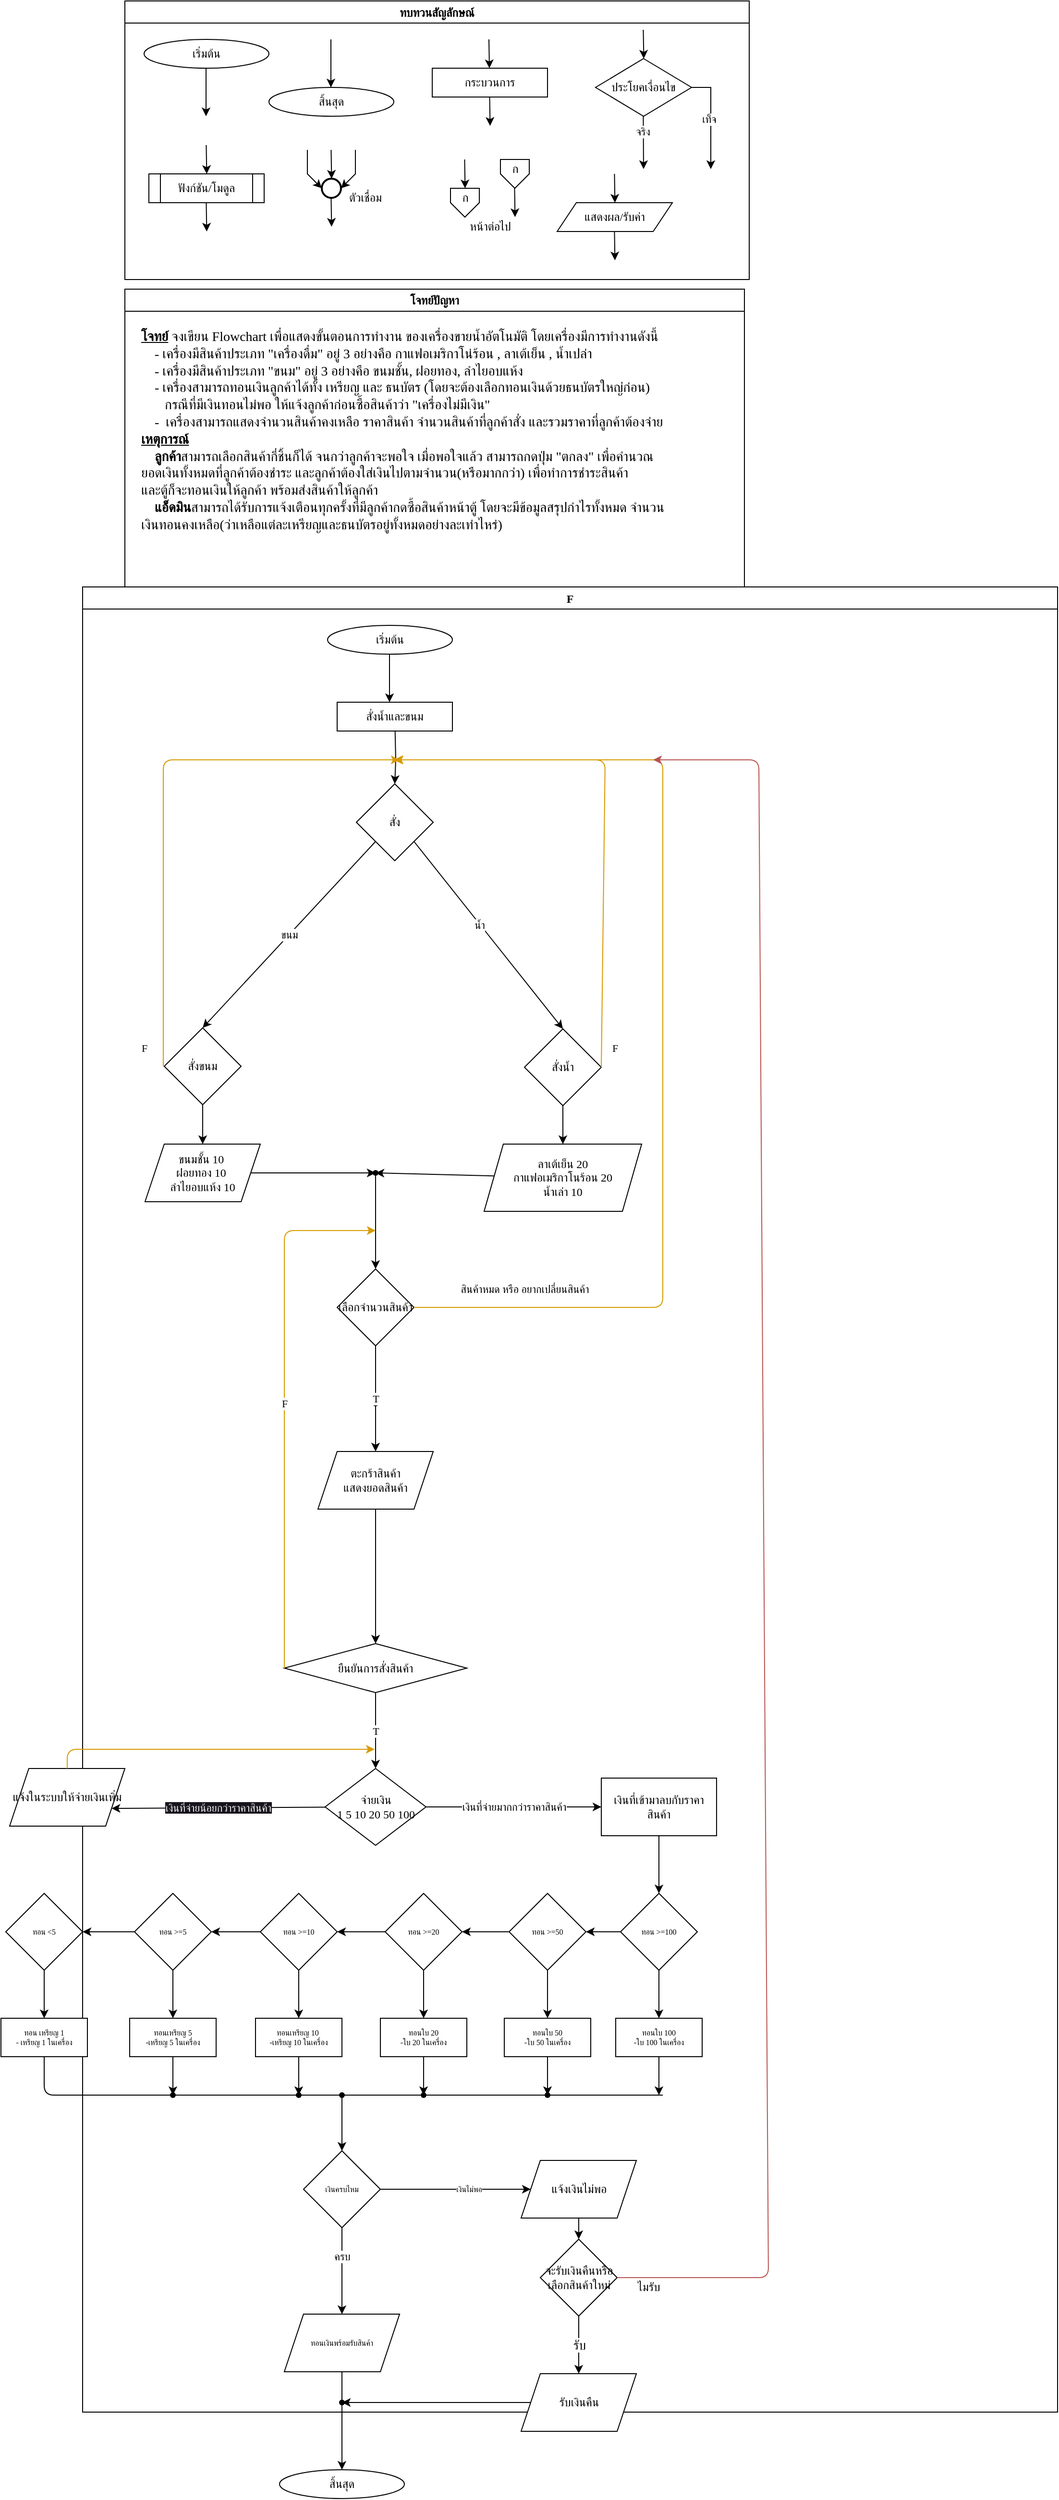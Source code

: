 <mxfile>
    <diagram id="C5RBs43oDa-KdzZeNtuy" name="Page-1">
        <mxGraphModel dx="4551" dy="947" grid="1" gridSize="10" guides="1" tooltips="1" connect="1" arrows="1" fold="1" page="1" pageScale="1" pageWidth="827" pageHeight="1169" math="0" shadow="0">
            <root>
                <mxCell id="WIyWlLk6GJQsqaUBKTNV-0"/>
                <mxCell id="WIyWlLk6GJQsqaUBKTNV-1" parent="WIyWlLk6GJQsqaUBKTNV-0"/>
                <mxCell id="449" value="ทบทวนสัญลักษณ์" style="swimlane;fontFamily=Sarabun;fontSource=https%3A%2F%2Ffonts.googleapis.com%2Fcss%3Ffamily%3DSarabun;" vertex="1" parent="WIyWlLk6GJQsqaUBKTNV-1">
                    <mxGeometry x="-2488" width="650" height="290" as="geometry"/>
                </mxCell>
                <mxCell id="450" value="&lt;font data-font-src=&quot;https://fonts.googleapis.com/css?family=Sarabun&quot; face=&quot;Sarabun&quot;&gt;เริ่มต้น&lt;/font&gt;" style="ellipse;whiteSpace=wrap;html=1;" vertex="1" parent="449">
                    <mxGeometry x="20" y="40" width="130" height="30" as="geometry"/>
                </mxCell>
                <mxCell id="451" value="" style="endArrow=classic;html=1;rounded=0;" edge="1" parent="449">
                    <mxGeometry width="50" height="50" relative="1" as="geometry">
                        <mxPoint x="84.5" y="70" as="sourcePoint"/>
                        <mxPoint x="84.5" y="120" as="targetPoint"/>
                    </mxGeometry>
                </mxCell>
                <mxCell id="452" value="&lt;font face=&quot;Sarabun&quot;&gt;สิ้นสุด&lt;/font&gt;" style="ellipse;whiteSpace=wrap;html=1;" vertex="1" parent="449">
                    <mxGeometry x="150" y="90" width="130" height="30" as="geometry"/>
                </mxCell>
                <mxCell id="453" value="" style="endArrow=classic;html=1;rounded=0;" edge="1" parent="449">
                    <mxGeometry width="50" height="50" relative="1" as="geometry">
                        <mxPoint x="214.5" y="40" as="sourcePoint"/>
                        <mxPoint x="214.5" y="90" as="targetPoint"/>
                    </mxGeometry>
                </mxCell>
                <mxCell id="454" value="กระบวนการ" style="rounded=0;whiteSpace=wrap;html=1;fontFamily=Sarabun;fontSource=https%3A%2F%2Ffonts.googleapis.com%2Fcss%3Ffamily%3DSarabun;" vertex="1" parent="449">
                    <mxGeometry x="320" y="70" width="120" height="30" as="geometry"/>
                </mxCell>
                <mxCell id="455" value="" style="endArrow=classic;html=1;rounded=0;" edge="1" parent="449">
                    <mxGeometry width="50" height="50" relative="1" as="geometry">
                        <mxPoint x="379" y="40" as="sourcePoint"/>
                        <mxPoint x="379.5" y="70" as="targetPoint"/>
                    </mxGeometry>
                </mxCell>
                <mxCell id="456" value="" style="endArrow=classic;html=1;rounded=0;" edge="1" parent="449">
                    <mxGeometry width="50" height="50" relative="1" as="geometry">
                        <mxPoint x="379.75" y="100" as="sourcePoint"/>
                        <mxPoint x="380.25" y="130" as="targetPoint"/>
                    </mxGeometry>
                </mxCell>
                <mxCell id="457" value="ประโยคเงื่อนไข" style="rhombus;whiteSpace=wrap;html=1;fontFamily=Sarabun;fontSource=https%3A%2F%2Ffonts.googleapis.com%2Fcss%3Ffamily%3DSarabun;" vertex="1" parent="449">
                    <mxGeometry x="490" y="60" width="100" height="60" as="geometry"/>
                </mxCell>
                <mxCell id="458" value="" style="endArrow=classic;html=1;rounded=0;" edge="1" parent="449">
                    <mxGeometry width="50" height="50" relative="1" as="geometry">
                        <mxPoint x="539.71" y="30" as="sourcePoint"/>
                        <mxPoint x="540.21" y="60" as="targetPoint"/>
                    </mxGeometry>
                </mxCell>
                <mxCell id="459" value="" style="endArrow=classic;html=1;rounded=0;" edge="1" parent="449">
                    <mxGeometry width="50" height="50" relative="1" as="geometry">
                        <mxPoint x="539.71" y="120" as="sourcePoint"/>
                        <mxPoint x="540" y="175" as="targetPoint"/>
                    </mxGeometry>
                </mxCell>
                <mxCell id="460" value="จริง" style="edgeLabel;html=1;align=center;verticalAlign=middle;resizable=0;points=[];fontFamily=Sarabun;fontSource=https%3A%2F%2Ffonts.googleapis.com%2Fcss%3Ffamily%3DSarabun;" vertex="1" connectable="0" parent="459">
                    <mxGeometry x="-0.414" y="-1" relative="1" as="geometry">
                        <mxPoint as="offset"/>
                    </mxGeometry>
                </mxCell>
                <mxCell id="461" value="" style="endArrow=classic;html=1;rounded=0;exitX=1;exitY=0.5;exitDx=0;exitDy=0;" edge="1" parent="449" source="457">
                    <mxGeometry width="50" height="50" relative="1" as="geometry">
                        <mxPoint x="620" y="95" as="sourcePoint"/>
                        <mxPoint x="610" y="175" as="targetPoint"/>
                        <Array as="points">
                            <mxPoint x="610" y="90"/>
                        </Array>
                    </mxGeometry>
                </mxCell>
                <mxCell id="462" value="&lt;font data-font-src=&quot;https://fonts.googleapis.com/css?family=Sarabun&quot; face=&quot;Sarabun&quot;&gt;เท็จ&lt;/font&gt;" style="edgeLabel;html=1;align=center;verticalAlign=middle;resizable=0;points=[];" vertex="1" connectable="0" parent="461">
                    <mxGeometry x="-0.002" y="-2" relative="1" as="geometry">
                        <mxPoint as="offset"/>
                    </mxGeometry>
                </mxCell>
                <mxCell id="463" value="&lt;font data-font-src=&quot;https://fonts.googleapis.com/css?family=Sarabun&quot; face=&quot;Sarabun&quot;&gt;ฟังก์ชัน/โมดูล&lt;/font&gt;" style="shape=process;whiteSpace=wrap;html=1;backgroundOutline=1;" vertex="1" parent="449">
                    <mxGeometry x="25" y="180" width="120" height="30" as="geometry"/>
                </mxCell>
                <mxCell id="464" value="" style="endArrow=classic;html=1;rounded=0;" edge="1" parent="449">
                    <mxGeometry width="50" height="50" relative="1" as="geometry">
                        <mxPoint x="84.71" y="150" as="sourcePoint"/>
                        <mxPoint x="85.21" y="180" as="targetPoint"/>
                    </mxGeometry>
                </mxCell>
                <mxCell id="465" value="" style="endArrow=classic;html=1;rounded=0;" edge="1" parent="449">
                    <mxGeometry width="50" height="50" relative="1" as="geometry">
                        <mxPoint x="84.71" y="210" as="sourcePoint"/>
                        <mxPoint x="85.21" y="240" as="targetPoint"/>
                    </mxGeometry>
                </mxCell>
                <mxCell id="466" value="" style="strokeWidth=2;html=1;shape=mxgraph.flowchart.start_2;whiteSpace=wrap;" vertex="1" parent="449">
                    <mxGeometry x="205" y="185" width="20" height="20" as="geometry"/>
                </mxCell>
                <mxCell id="467" value="" style="endArrow=classic;html=1;rounded=0;" edge="1" parent="449">
                    <mxGeometry width="50" height="50" relative="1" as="geometry">
                        <mxPoint x="214.71" y="155" as="sourcePoint"/>
                        <mxPoint x="215.21" y="185" as="targetPoint"/>
                    </mxGeometry>
                </mxCell>
                <mxCell id="468" value="" style="endArrow=classic;html=1;rounded=0;entryX=0;entryY=0.5;entryDx=0;entryDy=0;entryPerimeter=0;" edge="1" parent="449" target="466">
                    <mxGeometry width="50" height="50" relative="1" as="geometry">
                        <mxPoint x="190.0" y="155" as="sourcePoint"/>
                        <mxPoint x="190.5" y="185" as="targetPoint"/>
                        <Array as="points">
                            <mxPoint x="190" y="180"/>
                        </Array>
                    </mxGeometry>
                </mxCell>
                <mxCell id="469" value="" style="endArrow=classic;html=1;rounded=0;entryX=1;entryY=0.5;entryDx=0;entryDy=0;entryPerimeter=0;" edge="1" parent="449" target="466">
                    <mxGeometry width="50" height="50" relative="1" as="geometry">
                        <mxPoint x="240.0" y="155" as="sourcePoint"/>
                        <mxPoint x="240.5" y="185" as="targetPoint"/>
                        <Array as="points">
                            <mxPoint x="240" y="180"/>
                        </Array>
                    </mxGeometry>
                </mxCell>
                <mxCell id="470" value="" style="endArrow=classic;html=1;rounded=0;" edge="1" parent="449">
                    <mxGeometry width="50" height="50" relative="1" as="geometry">
                        <mxPoint x="214.71" y="205" as="sourcePoint"/>
                        <mxPoint x="215.21" y="235" as="targetPoint"/>
                    </mxGeometry>
                </mxCell>
                <mxCell id="471" value="&lt;font data-font-src=&quot;https://fonts.googleapis.com/css?family=Sarabun&quot; face=&quot;Sarabun&quot;&gt;ตัวเชื่อม&lt;/font&gt;" style="text;html=1;align=center;verticalAlign=middle;resizable=0;points=[];autosize=1;strokeColor=none;fillColor=none;" vertex="1" parent="449">
                    <mxGeometry x="220" y="190" width="60" height="30" as="geometry"/>
                </mxCell>
                <mxCell id="472" value="" style="endArrow=classic;html=1;rounded=0;" edge="1" parent="449">
                    <mxGeometry width="50" height="50" relative="1" as="geometry">
                        <mxPoint x="353.71" y="165" as="sourcePoint"/>
                        <mxPoint x="354.21" y="195" as="targetPoint"/>
                    </mxGeometry>
                </mxCell>
                <mxCell id="473" value="" style="verticalLabelPosition=bottom;verticalAlign=top;html=1;shape=offPageConnector;rounded=0;size=0.5;" vertex="1" parent="449">
                    <mxGeometry x="339" y="195" width="30" height="30" as="geometry"/>
                </mxCell>
                <mxCell id="474" value="" style="endArrow=classic;html=1;rounded=0;" edge="1" parent="449">
                    <mxGeometry width="50" height="50" relative="1" as="geometry">
                        <mxPoint x="405.71" y="195" as="sourcePoint"/>
                        <mxPoint x="406.21" y="225" as="targetPoint"/>
                    </mxGeometry>
                </mxCell>
                <mxCell id="475" value="" style="verticalLabelPosition=bottom;verticalAlign=top;html=1;shape=offPageConnector;rounded=0;size=0.5;" vertex="1" parent="449">
                    <mxGeometry x="391" y="165" width="30" height="30" as="geometry"/>
                </mxCell>
                <mxCell id="476" value="หน้าต่อไป" style="text;html=1;align=center;verticalAlign=middle;resizable=0;points=[];autosize=1;strokeColor=none;fillColor=none;fontFamily=Sarabun;fontSource=https%3A%2F%2Ffonts.googleapis.com%2Fcss%3Ffamily%3DSarabun;" vertex="1" parent="449">
                    <mxGeometry x="345" y="220" width="70" height="30" as="geometry"/>
                </mxCell>
                <mxCell id="477" value="ก" style="text;html=1;align=center;verticalAlign=middle;resizable=0;points=[];autosize=1;strokeColor=none;fillColor=none;fontFamily=Sarabun;fontSource=https%3A%2F%2Ffonts.googleapis.com%2Fcss%3Ffamily%3DSarabun;" vertex="1" parent="449">
                    <mxGeometry x="339" y="190" width="30" height="30" as="geometry"/>
                </mxCell>
                <mxCell id="478" value="ก" style="text;html=1;align=center;verticalAlign=middle;resizable=0;points=[];autosize=1;strokeColor=none;fillColor=none;fontFamily=Sarabun;fontSource=https%3A%2F%2Ffonts.googleapis.com%2Fcss%3Ffamily%3DSarabun;" vertex="1" parent="449">
                    <mxGeometry x="391" y="160" width="30" height="30" as="geometry"/>
                </mxCell>
                <mxCell id="479" value="แสดงผล/รับค่า" style="shape=parallelogram;perimeter=parallelogramPerimeter;whiteSpace=wrap;html=1;fixedSize=1;fontFamily=Sarabun;fontSource=https%3A%2F%2Ffonts.googleapis.com%2Fcss%3Ffamily%3DSarabun;" vertex="1" parent="449">
                    <mxGeometry x="450" y="210" width="120" height="30" as="geometry"/>
                </mxCell>
                <mxCell id="480" value="" style="endArrow=classic;html=1;rounded=0;" edge="1" parent="449">
                    <mxGeometry width="50" height="50" relative="1" as="geometry">
                        <mxPoint x="509.71" y="180" as="sourcePoint"/>
                        <mxPoint x="510.21" y="210" as="targetPoint"/>
                    </mxGeometry>
                </mxCell>
                <mxCell id="481" value="" style="endArrow=classic;html=1;rounded=0;" edge="1" parent="449">
                    <mxGeometry width="50" height="50" relative="1" as="geometry">
                        <mxPoint x="509.71" y="240" as="sourcePoint"/>
                        <mxPoint x="510.21" y="270" as="targetPoint"/>
                    </mxGeometry>
                </mxCell>
                <mxCell id="482" value="F" style="swimlane;fontFamily=Sarabun;fontSource=https%3A%2F%2Ffonts.googleapis.com%2Fcss%3Ffamily%3DSarabun;" vertex="1" parent="WIyWlLk6GJQsqaUBKTNV-1">
                    <mxGeometry x="-2532" y="610" width="1015" height="1900" as="geometry"/>
                </mxCell>
                <mxCell id="483" value="&lt;font data-font-src=&quot;https://fonts.googleapis.com/css?family=Sarabun&quot; face=&quot;Sarabun&quot;&gt;เริ่มต้น&lt;/font&gt;" style="ellipse;whiteSpace=wrap;html=1;" vertex="1" parent="482">
                    <mxGeometry x="255" y="40" width="130" height="30" as="geometry"/>
                </mxCell>
                <mxCell id="484" value="" style="endArrow=classic;html=1;rounded=0;" edge="1" parent="482">
                    <mxGeometry width="50" height="50" relative="1" as="geometry">
                        <mxPoint x="319.5" y="70" as="sourcePoint"/>
                        <mxPoint x="319.5" y="120" as="targetPoint"/>
                    </mxGeometry>
                </mxCell>
                <mxCell id="485" style="edgeStyle=none;html=1;entryX=0.5;entryY=0;entryDx=0;entryDy=0;fontFamily=Verdana;elbow=vertical;startArrow=none;" edge="1" parent="482" target="487">
                    <mxGeometry relative="1" as="geometry">
                        <mxPoint x="326" y="180" as="sourcePoint"/>
                        <Array as="points"/>
                    </mxGeometry>
                </mxCell>
                <mxCell id="486" value="&lt;div style=&quot;text-align: justify;&quot;&gt;สั่งน้ำและขนม&lt;/div&gt;" style="rounded=0;whiteSpace=wrap;html=1;fontFamily=Sarabun;fontSource=https%3A%2F%2Ffonts.googleapis.com%2Fcss%3Ffamily%3DSarabun;" vertex="1" parent="482">
                    <mxGeometry x="265" y="120" width="120" height="30" as="geometry"/>
                </mxCell>
                <mxCell id="487" value="สั่ง" style="rhombus;whiteSpace=wrap;html=1;fontFamily=Sarabun;rounded=0;fontSource=https%3A%2F%2Ffonts.googleapis.com%2Fcss%3Ffamily%3DSarabun;" vertex="1" parent="482">
                    <mxGeometry x="285" y="205" width="80" height="80" as="geometry"/>
                </mxCell>
                <mxCell id="488" value="" style="edgeStyle=none;html=1;fontFamily=Verdana;exitX=1;exitY=1;exitDx=0;exitDy=0;entryX=0.5;entryY=0;entryDx=0;entryDy=0;" edge="1" parent="482" source="487" target="493">
                    <mxGeometry relative="1" as="geometry">
                        <mxPoint x="500" y="390" as="sourcePoint"/>
                    </mxGeometry>
                </mxCell>
                <mxCell id="489" value="น้ำ" style="edgeLabel;html=1;align=center;verticalAlign=middle;resizable=0;points=[];fontFamily=Verdana;" vertex="1" connectable="0" parent="488">
                    <mxGeometry x="-0.111" y="-1" relative="1" as="geometry">
                        <mxPoint as="offset"/>
                    </mxGeometry>
                </mxCell>
                <mxCell id="490" value="ขนม" style="edgeStyle=none;html=1;fontFamily=Verdana;elbow=vertical;exitX=0;exitY=1;exitDx=0;exitDy=0;entryX=0.5;entryY=0;entryDx=0;entryDy=0;" edge="1" parent="482" source="487" target="495">
                    <mxGeometry relative="1" as="geometry">
                        <mxPoint x="125.0" y="390" as="sourcePoint"/>
                        <mxPoint x="134" y="450" as="targetPoint"/>
                    </mxGeometry>
                </mxCell>
                <mxCell id="491" value="" style="edgeStyle=none;html=1;fontFamily=Verdana;elbow=vertical;exitX=0.5;exitY=1;exitDx=0;exitDy=0;" edge="1" parent="482" source="495" target="506">
                    <mxGeometry relative="1" as="geometry">
                        <mxPoint x="130" y="650" as="sourcePoint"/>
                    </mxGeometry>
                </mxCell>
                <mxCell id="492" style="edgeStyle=none;html=1;entryX=0.5;entryY=0;entryDx=0;entryDy=0;fontFamily=Verdana;elbow=vertical;" edge="1" parent="482" source="493" target="503">
                    <mxGeometry relative="1" as="geometry"/>
                </mxCell>
                <mxCell id="493" value="สั่งน้ำ" style="rhombus;whiteSpace=wrap;html=1;fontFamily=Sarabun;rounded=0;fontSource=https%3A%2F%2Ffonts.googleapis.com%2Fcss%3Ffamily%3DSarabun;" vertex="1" parent="482">
                    <mxGeometry x="460" y="460" width="80" height="80" as="geometry"/>
                </mxCell>
                <mxCell id="494" value="" style="edgeStyle=none;html=1;entryDx=0;entryDy=0;fontFamily=Verdana;elbow=vertical;endArrow=none;" edge="1" parent="482" source="486">
                    <mxGeometry relative="1" as="geometry">
                        <mxPoint x="-315" y="780" as="sourcePoint"/>
                        <mxPoint x="326" y="180" as="targetPoint"/>
                        <Array as="points"/>
                    </mxGeometry>
                </mxCell>
                <mxCell id="495" value="สั่งขนม" style="rhombus;whiteSpace=wrap;html=1;fontFamily=Sarabun;rounded=0;fontSource=https%3A%2F%2Ffonts.googleapis.com%2Fcss%3Ffamily%3DSarabun;" vertex="1" parent="482">
                    <mxGeometry x="85" y="459" width="80" height="80" as="geometry"/>
                </mxCell>
                <mxCell id="496" value="T" style="edgeStyle=none;html=1;fontFamily=Verdana;elbow=vertical;exitX=0.5;exitY=1;exitDx=0;exitDy=0;" edge="1" parent="482" source="510" target="498">
                    <mxGeometry relative="1" as="geometry">
                        <mxPoint x="305" y="1440" as="sourcePoint"/>
                    </mxGeometry>
                </mxCell>
                <mxCell id="497" value="เงินที่จ่ายมากกว่าราคาสินค้า" style="edgeStyle=none;html=1;fontFamily=Verdana;elbow=vertical;" edge="1" parent="482" source="498">
                    <mxGeometry relative="1" as="geometry">
                        <mxPoint x="540" y="1270" as="targetPoint"/>
                    </mxGeometry>
                </mxCell>
                <mxCell id="498" value="จ่ายเงิน&lt;br&gt;1 5 10 20 50 100" style="rhombus;whiteSpace=wrap;html=1;fontFamily=Sarabun;rounded=0;fontSource=https%3A%2F%2Ffonts.googleapis.com%2Fcss%3Ffamily%3DSarabun;" vertex="1" parent="482">
                    <mxGeometry x="252.5" y="1230" width="105" height="80" as="geometry"/>
                </mxCell>
                <mxCell id="499" value="F" style="edgeStyle=none;html=1;fontFamily=Verdana;elbow=vertical;fillColor=#ffcd28;gradientColor=#ffa500;strokeColor=#d79b00;exitX=1;exitY=0.5;exitDx=0;exitDy=0;" edge="1" parent="482" source="493">
                    <mxGeometry x="-0.925" y="-14" relative="1" as="geometry">
                        <mxPoint x="325" y="180" as="targetPoint"/>
                        <Array as="points">
                            <mxPoint x="544" y="180"/>
                        </Array>
                        <mxPoint as="offset"/>
                    </mxGeometry>
                </mxCell>
                <mxCell id="500" value="F" style="edgeStyle=none;html=1;fontFamily=Verdana;elbow=vertical;fillColor=#ffcd28;gradientColor=#ffa500;strokeColor=#d79b00;" edge="1" parent="482">
                    <mxGeometry x="-0.933" y="20" relative="1" as="geometry">
                        <mxPoint x="330" y="180" as="targetPoint"/>
                        <mxPoint x="84" y="499" as="sourcePoint"/>
                        <Array as="points">
                            <mxPoint x="84" y="180"/>
                        </Array>
                        <mxPoint as="offset"/>
                    </mxGeometry>
                </mxCell>
                <mxCell id="501" value="" style="shape=waypoint;sketch=0;size=6;pointerEvents=1;points=[];fillColor=default;resizable=0;rotatable=0;perimeter=centerPerimeter;snapToPoint=1;fontFamily=Sarabun;rounded=0;fontSource=https%3A%2F%2Ffonts.googleapis.com%2Fcss%3Ffamily%3DSarabun;" vertex="1" parent="482">
                    <mxGeometry x="295" y="840" width="20" height="20" as="geometry"/>
                </mxCell>
                <mxCell id="502" style="edgeStyle=none;html=1;fontFamily=Verdana;elbow=vertical;" edge="1" parent="482" source="503" target="509">
                    <mxGeometry relative="1" as="geometry"/>
                </mxCell>
                <mxCell id="503" value="ลาเต้เย็น 20&lt;br&gt;กาแฟอเมริกาโนร้อน 20&lt;br&gt;น้ำเล่า 10" style="shape=parallelogram;perimeter=parallelogramPerimeter;whiteSpace=wrap;html=1;fixedSize=1;fontFamily=Sarabun;rounded=0;fontSource=https%3A%2F%2Ffonts.googleapis.com%2Fcss%3Ffamily%3DSarabun;" vertex="1" parent="482">
                    <mxGeometry x="418" y="580" width="164" height="70" as="geometry"/>
                </mxCell>
                <mxCell id="504" value="T" style="edgeStyle=none;html=1;fontFamily=Verdana;elbow=vertical;exitX=0.5;exitY=1;exitDx=0;exitDy=0;entryX=0.5;entryY=0;entryDx=0;entryDy=0;" edge="1" parent="482" source="511" target="507">
                    <mxGeometry relative="1" as="geometry">
                        <mxPoint x="304" y="840" as="sourcePoint"/>
                        <mxPoint x="314" y="880" as="targetPoint"/>
                    </mxGeometry>
                </mxCell>
                <mxCell id="505" style="edgeStyle=none;html=1;fontFamily=Verdana;elbow=vertical;" edge="1" parent="482" source="506" target="509">
                    <mxGeometry relative="1" as="geometry"/>
                </mxCell>
                <mxCell id="506" value="ขนมชั้น 10&amp;nbsp;&lt;br&gt;ฝอยทอง 10&amp;nbsp;&lt;br&gt;ลำไยอบแห้ง 10" style="shape=parallelogram;perimeter=parallelogramPerimeter;whiteSpace=wrap;html=1;fixedSize=1;fontFamily=Sarabun;rounded=0;fontSource=https%3A%2F%2Ffonts.googleapis.com%2Fcss%3Ffamily%3DSarabun;" vertex="1" parent="482">
                    <mxGeometry x="65" y="580" width="120" height="60" as="geometry"/>
                </mxCell>
                <mxCell id="507" value="ตะกร้าสินค้า&lt;br&gt;แสดงยอดสินค้า" style="shape=parallelogram;perimeter=parallelogramPerimeter;whiteSpace=wrap;html=1;fixedSize=1;fontFamily=Sarabun;sketch=0;rounded=0;fontSource=https%3A%2F%2Ffonts.googleapis.com%2Fcss%3Ffamily%3DSarabun;" vertex="1" parent="482">
                    <mxGeometry x="245" y="900" width="120" height="60" as="geometry"/>
                </mxCell>
                <mxCell id="508" value="" style="edgeStyle=none;html=1;fontFamily=Verdana;elbow=vertical;entryX=0.5;entryY=0;entryDx=0;entryDy=0;" edge="1" parent="482" source="509" target="511">
                    <mxGeometry relative="1" as="geometry">
                        <mxPoint x="305" y="640" as="targetPoint"/>
                    </mxGeometry>
                </mxCell>
                <mxCell id="509" value="" style="shape=waypoint;sketch=0;size=6;pointerEvents=1;points=[];fillColor=default;resizable=0;rotatable=0;perimeter=centerPerimeter;snapToPoint=1;fontFamily=Sarabun;rounded=0;fontSource=https%3A%2F%2Ffonts.googleapis.com%2Fcss%3Ffamily%3DSarabun;" vertex="1" parent="482">
                    <mxGeometry x="295" y="600" width="20" height="20" as="geometry"/>
                </mxCell>
                <mxCell id="510" value="ยืนยันการสั่งสินค้า" style="rhombus;whiteSpace=wrap;html=1;fontFamily=Sarabun;rounded=0;fontSource=https%3A%2F%2Ffonts.googleapis.com%2Fcss%3Ffamily%3DSarabun;" vertex="1" parent="482">
                    <mxGeometry x="210" y="1100" width="190" height="51" as="geometry"/>
                </mxCell>
                <mxCell id="511" value="เลือกจำนวนสินค้า" style="rhombus;whiteSpace=wrap;html=1;fontFamily=Sarabun;rounded=0;fontSource=https%3A%2F%2Ffonts.googleapis.com%2Fcss%3Ffamily%3DSarabun;" vertex="1" parent="482">
                    <mxGeometry x="265" y="710" width="80" height="80" as="geometry"/>
                </mxCell>
                <mxCell id="512" style="edgeStyle=none;html=1;entryX=0.5;entryY=0;entryDx=0;entryDy=0;fontFamily=Verdana;fontSize=8;elbow=vertical;" edge="1" parent="482" source="513" target="525">
                    <mxGeometry relative="1" as="geometry"/>
                </mxCell>
                <mxCell id="513" value="เงินที่เข้ามาลบกับราคาสินค้า" style="whiteSpace=wrap;html=1;fontFamily=Sarabun;rounded=0;fontSource=https%3A%2F%2Ffonts.googleapis.com%2Fcss%3Ffamily%3DSarabun;" vertex="1" parent="482">
                    <mxGeometry x="540" y="1240" width="120" height="60" as="geometry"/>
                </mxCell>
                <mxCell id="514" value="แจ้งในระบบให้จ่ายเงินเพิ่ม" style="shape=parallelogram;perimeter=parallelogramPerimeter;whiteSpace=wrap;html=1;fixedSize=1;fontFamily=Sarabun;rounded=0;fontSource=https%3A%2F%2Ffonts.googleapis.com%2Fcss%3Ffamily%3DSarabun;" vertex="1" parent="482">
                    <mxGeometry x="-76" y="1230" width="120" height="60" as="geometry"/>
                </mxCell>
                <mxCell id="515" value="&lt;span style=&quot;color: rgb(240, 240, 240); font-family: Verdana; font-size: 11px; font-style: normal; font-variant-ligatures: normal; font-variant-caps: normal; font-weight: 400; letter-spacing: normal; orphans: 2; text-align: center; text-indent: 0px; text-transform: none; widows: 2; word-spacing: 0px; -webkit-text-stroke-width: 0px; background-color: rgb(24, 20, 29); text-decoration-thickness: initial; text-decoration-style: initial; text-decoration-color: initial; float: none; display: inline !important;&quot;&gt;เงินที่จ่ายน้อยกว่าราคาสินค้า&lt;/span&gt;" style="edgeStyle=none;html=1;fontFamily=Verdana;elbow=vertical;entryX=1;entryY=0.75;entryDx=0;entryDy=0;" edge="1" parent="482" source="498" target="514">
                    <mxGeometry relative="1" as="geometry">
                        <mxPoint x="31.913" y="1270" as="targetPoint"/>
                    </mxGeometry>
                </mxCell>
                <mxCell id="516" value="" style="edgeStyle=none;html=1;fontFamily=Verdana;fontSize=8;elbow=vertical;exitX=1;exitY=0.5;exitDx=0;exitDy=0;" edge="1" parent="482" source="550" target="519">
                    <mxGeometry relative="1" as="geometry">
                        <mxPoint x="391.5" y="1670" as="sourcePoint"/>
                        <mxPoint x="415.5" y="1740" as="targetPoint"/>
                    </mxGeometry>
                </mxCell>
                <mxCell id="517" value="เงินไม่พอ" style="edgeLabel;html=1;align=center;verticalAlign=middle;resizable=0;points=[];fontSize=8;fontFamily=Verdana;" vertex="1" connectable="0" parent="516">
                    <mxGeometry x="0.168" relative="1" as="geometry">
                        <mxPoint as="offset"/>
                    </mxGeometry>
                </mxCell>
                <mxCell id="518" value="" style="edgeStyle=none;html=1;fontFamily=Verdana;fontSize=8;elbow=vertical;" edge="1" parent="482" source="519" target="521">
                    <mxGeometry relative="1" as="geometry"/>
                </mxCell>
                <mxCell id="519" value="แจ้งเงินไม่พอ" style="shape=parallelogram;perimeter=parallelogramPerimeter;whiteSpace=wrap;html=1;fixedSize=1;fontFamily=Sarabun;rounded=0;fontSource=https%3A%2F%2Ffonts.googleapis.com%2Fcss%3Ffamily%3DSarabun;" vertex="1" parent="482">
                    <mxGeometry x="456.5" y="1638" width="120" height="60" as="geometry"/>
                </mxCell>
                <mxCell id="520" value="&lt;font style=&quot;font-size: 13px;&quot;&gt;รับ&lt;/font&gt;" style="edgeStyle=none;html=1;fontFamily=Verdana;fontSize=8;elbow=vertical;" edge="1" parent="482" source="521" target="522">
                    <mxGeometry relative="1" as="geometry"/>
                </mxCell>
                <mxCell id="521" value="จะรับเงินคืนหรือเลือกสินค้าใหม่" style="rhombus;whiteSpace=wrap;html=1;fontFamily=Sarabun;rounded=0;fontSource=https%3A%2F%2Ffonts.googleapis.com%2Fcss%3Ffamily%3DSarabun;" vertex="1" parent="482">
                    <mxGeometry x="476.5" y="1720" width="80" height="80" as="geometry"/>
                </mxCell>
                <mxCell id="522" value="รับเงินคืน" style="shape=parallelogram;perimeter=parallelogramPerimeter;whiteSpace=wrap;html=1;fixedSize=1;fontFamily=Sarabun;rounded=0;fontSource=https%3A%2F%2Ffonts.googleapis.com%2Fcss%3Ffamily%3DSarabun;" vertex="1" parent="482">
                    <mxGeometry x="456.5" y="1860" width="120" height="60" as="geometry"/>
                </mxCell>
                <mxCell id="523" style="edgeStyle=none;html=1;entryX=1;entryY=0.5;entryDx=0;entryDy=0;fontFamily=Verdana;fontSize=8;elbow=vertical;" edge="1" parent="482" source="525" target="528">
                    <mxGeometry relative="1" as="geometry"/>
                </mxCell>
                <mxCell id="524" value="" style="edgeStyle=none;html=1;" edge="1" parent="482" source="525" target="537">
                    <mxGeometry relative="1" as="geometry"/>
                </mxCell>
                <mxCell id="525" value="ทอน &amp;gt;=100" style="rhombus;whiteSpace=wrap;html=1;fontFamily=Sarabun;rounded=0;fontSource=https%3A%2F%2Ffonts.googleapis.com%2Fcss%3Ffamily%3DSarabun;fontSize=8;" vertex="1" parent="482">
                    <mxGeometry x="560" y="1360" width="80" height="80" as="geometry"/>
                </mxCell>
                <mxCell id="526" value="" style="edgeStyle=none;html=1;fontFamily=Verdana;fontSize=8;elbow=vertical;" edge="1" parent="482" source="528" target="531">
                    <mxGeometry relative="1" as="geometry"/>
                </mxCell>
                <mxCell id="527" value="" style="edgeStyle=none;html=1;" edge="1" parent="482" source="528" target="539">
                    <mxGeometry relative="1" as="geometry"/>
                </mxCell>
                <mxCell id="528" value="ทอน &amp;gt;=50" style="rhombus;whiteSpace=wrap;html=1;fontFamily=Sarabun;rounded=0;fontSource=https%3A%2F%2Ffonts.googleapis.com%2Fcss%3Ffamily%3DSarabun;fontSize=8;" vertex="1" parent="482">
                    <mxGeometry x="444" y="1360" width="80" height="80" as="geometry"/>
                </mxCell>
                <mxCell id="529" value="" style="edgeStyle=none;html=1;fontFamily=Verdana;fontSize=8;elbow=vertical;" edge="1" parent="482" source="531" target="534">
                    <mxGeometry relative="1" as="geometry"/>
                </mxCell>
                <mxCell id="530" value="" style="edgeStyle=none;html=1;" edge="1" parent="482" source="531" target="541">
                    <mxGeometry relative="1" as="geometry"/>
                </mxCell>
                <mxCell id="531" value="ทอน &amp;gt;=20" style="rhombus;whiteSpace=wrap;html=1;fontFamily=Sarabun;rounded=0;fontSource=https%3A%2F%2Ffonts.googleapis.com%2Fcss%3Ffamily%3DSarabun;fontSize=8;" vertex="1" parent="482">
                    <mxGeometry x="315" y="1360" width="80" height="80" as="geometry"/>
                </mxCell>
                <mxCell id="532" value="" style="edgeStyle=none;html=1;fontFamily=Verdana;fontSize=8;elbow=vertical;" edge="1" parent="482" source="534" target="536">
                    <mxGeometry relative="1" as="geometry"/>
                </mxCell>
                <mxCell id="533" value="" style="edgeStyle=none;html=1;" edge="1" parent="482" source="534" target="543">
                    <mxGeometry relative="1" as="geometry"/>
                </mxCell>
                <mxCell id="534" value="ทอน &amp;gt;=10" style="rhombus;whiteSpace=wrap;html=1;fontFamily=Sarabun;rounded=0;fontSource=https%3A%2F%2Ffonts.googleapis.com%2Fcss%3Ffamily%3DSarabun;fontSize=8;" vertex="1" parent="482">
                    <mxGeometry x="185" y="1360" width="80" height="80" as="geometry"/>
                </mxCell>
                <mxCell id="535" value="" style="edgeStyle=none;html=1;" edge="1" parent="482" source="536" target="544">
                    <mxGeometry relative="1" as="geometry"/>
                </mxCell>
                <mxCell id="536" value="ทอน &amp;gt;=5" style="rhombus;whiteSpace=wrap;html=1;fontFamily=Sarabun;rounded=0;fontSource=https%3A%2F%2Ffonts.googleapis.com%2Fcss%3Ffamily%3DSarabun;fontSize=8;" vertex="1" parent="482">
                    <mxGeometry x="54" y="1360" width="80" height="80" as="geometry"/>
                </mxCell>
                <mxCell id="537" value="ทอนใบ 100&lt;br&gt;-ใบ 100 ในเครื่อง" style="whiteSpace=wrap;html=1;fontSize=8;fontFamily=Sarabun;rounded=0;fontSource=https%3A%2F%2Ffonts.googleapis.com%2Fcss%3Ffamily%3DSarabun;" vertex="1" parent="482">
                    <mxGeometry x="555" y="1490" width="90" height="40" as="geometry"/>
                </mxCell>
                <mxCell id="538" value="" style="edgeStyle=none;html=1;" edge="1" parent="482" source="539" target="545">
                    <mxGeometry relative="1" as="geometry"/>
                </mxCell>
                <mxCell id="539" value="ทอนใบ 50&lt;br&gt;-ใบ 50 ในเครื่อง" style="whiteSpace=wrap;html=1;fontSize=8;fontFamily=Sarabun;rounded=0;fontSource=https%3A%2F%2Ffonts.googleapis.com%2Fcss%3Ffamily%3DSarabun;" vertex="1" parent="482">
                    <mxGeometry x="439" y="1490" width="90" height="40" as="geometry"/>
                </mxCell>
                <mxCell id="540" value="" style="edgeStyle=none;html=1;" edge="1" parent="482" source="541" target="546">
                    <mxGeometry relative="1" as="geometry"/>
                </mxCell>
                <mxCell id="541" value="ทอนใบ 20&lt;br&gt;-ใบ 20 ในเครื่อง" style="whiteSpace=wrap;html=1;fontSize=8;fontFamily=Sarabun;rounded=0;fontSource=https%3A%2F%2Ffonts.googleapis.com%2Fcss%3Ffamily%3DSarabun;" vertex="1" parent="482">
                    <mxGeometry x="310" y="1490" width="90" height="40" as="geometry"/>
                </mxCell>
                <mxCell id="542" value="" style="edgeStyle=none;html=1;" edge="1" parent="482" source="543" target="547">
                    <mxGeometry relative="1" as="geometry"/>
                </mxCell>
                <mxCell id="543" value="ทอนเหรียญ 10&amp;nbsp;&lt;br&gt;-เหรียญ 10 ในเครื่อง" style="whiteSpace=wrap;html=1;fontSize=8;fontFamily=Sarabun;rounded=0;fontSource=https%3A%2F%2Ffonts.googleapis.com%2Fcss%3Ffamily%3DSarabun;" vertex="1" parent="482">
                    <mxGeometry x="180" y="1490" width="90" height="40" as="geometry"/>
                </mxCell>
                <mxCell id="544" value="ทอนเหรียญ 5&lt;br&gt;-เหรียญ 5 ในเครื่อง" style="whiteSpace=wrap;html=1;fontSize=8;fontFamily=Sarabun;rounded=0;fontSource=https%3A%2F%2Ffonts.googleapis.com%2Fcss%3Ffamily%3DSarabun;" vertex="1" parent="482">
                    <mxGeometry x="49" y="1490" width="90" height="40" as="geometry"/>
                </mxCell>
                <mxCell id="545" value="" style="shape=waypoint;sketch=0;size=6;pointerEvents=1;points=[];fillColor=default;resizable=0;rotatable=0;perimeter=centerPerimeter;snapToPoint=1;fontSize=8;fontFamily=Sarabun;rounded=0;fontSource=https%3A%2F%2Ffonts.googleapis.com%2Fcss%3Ffamily%3DSarabun;" vertex="1" parent="482">
                    <mxGeometry x="474" y="1560" width="20" height="20" as="geometry"/>
                </mxCell>
                <mxCell id="546" value="" style="shape=waypoint;sketch=0;size=6;pointerEvents=1;points=[];fillColor=default;resizable=0;rotatable=0;perimeter=centerPerimeter;snapToPoint=1;fontSize=8;fontFamily=Sarabun;rounded=0;fontSource=https%3A%2F%2Ffonts.googleapis.com%2Fcss%3Ffamily%3DSarabun;" vertex="1" parent="482">
                    <mxGeometry x="345" y="1560" width="20" height="20" as="geometry"/>
                </mxCell>
                <mxCell id="547" value="" style="shape=waypoint;sketch=0;size=6;pointerEvents=1;points=[];fillColor=default;resizable=0;rotatable=0;perimeter=centerPerimeter;snapToPoint=1;fontSize=8;fontFamily=Sarabun;rounded=0;fontSource=https%3A%2F%2Ffonts.googleapis.com%2Fcss%3Ffamily%3DSarabun;" vertex="1" parent="482">
                    <mxGeometry x="215" y="1560" width="20" height="20" as="geometry"/>
                </mxCell>
                <mxCell id="548" value="" style="edgeStyle=none;html=1;" edge="1" parent="482" source="550" target="553">
                    <mxGeometry relative="1" as="geometry"/>
                </mxCell>
                <mxCell id="549" value="ครบ" style="edgeLabel;html=1;align=center;verticalAlign=middle;resizable=0;points=[];" vertex="1" connectable="0" parent="548">
                    <mxGeometry x="-0.333" relative="1" as="geometry">
                        <mxPoint as="offset"/>
                    </mxGeometry>
                </mxCell>
                <mxCell id="550" value="เงินครบไหม" style="rhombus;whiteSpace=wrap;html=1;fontFamily=Sarabun;rounded=0;fontSource=https%3A%2F%2Ffonts.googleapis.com%2Fcss%3Ffamily%3DSarabun;fontSize=8;" vertex="1" parent="482">
                    <mxGeometry x="230" y="1628" width="80" height="80" as="geometry"/>
                </mxCell>
                <mxCell id="551" value="" style="edgeStyle=none;html=1;" edge="1" parent="482" source="552" target="550">
                    <mxGeometry relative="1" as="geometry"/>
                </mxCell>
                <mxCell id="552" value="" style="shape=waypoint;sketch=0;size=6;pointerEvents=1;points=[];fillColor=default;resizable=0;rotatable=0;perimeter=centerPerimeter;snapToPoint=1;fontSize=8;fontFamily=Sarabun;rounded=0;fontSource=https%3A%2F%2Ffonts.googleapis.com%2Fcss%3Ffamily%3DSarabun;" vertex="1" parent="482">
                    <mxGeometry x="260" y="1560" width="20" height="20" as="geometry"/>
                </mxCell>
                <mxCell id="553" value="ทอนเงินพร้อมรับสินค้า" style="shape=parallelogram;perimeter=parallelogramPerimeter;whiteSpace=wrap;html=1;fixedSize=1;fontSize=8;fontFamily=Sarabun;rounded=0;fontSource=https%3A%2F%2Ffonts.googleapis.com%2Fcss%3Ffamily%3DSarabun;" vertex="1" parent="482">
                    <mxGeometry x="210" y="1798" width="120" height="60" as="geometry"/>
                </mxCell>
                <mxCell id="554" value="&lt;font data-font-src=&quot;https://fonts.googleapis.com/css?family=Sarabun&quot; face=&quot;Sarabun&quot;&gt;โจทย์ปัญหา&lt;/font&gt;" style="swimlane;whiteSpace=wrap;html=1;" vertex="1" parent="WIyWlLk6GJQsqaUBKTNV-1">
                    <mxGeometry x="-2488" y="300" width="645" height="310" as="geometry"/>
                </mxCell>
                <mxCell id="555" value="&lt;p style=&quot;line-height: 120%;&quot;&gt;&lt;font data-font-src=&quot;https://fonts.googleapis.com/css?family=Sarabun&quot; face=&quot;Sarabun&quot; style=&quot;font-size: 14px;&quot;&gt;&lt;b&gt;&lt;u&gt;โจทย์&lt;/u&gt;&lt;/b&gt; จงเขียน Flowchart เพื่อแสดงขั้นตอนการทำงาน ของเครื่องขายน้ำอัตโนมัติ โดยเครื่องมีการทำงานดังนี้&lt;br&gt;&amp;nbsp; &amp;nbsp; - เครื่องมีสินค้าประเภท &quot;เครื่องดื่ม&quot; อยู่ 3 อย่างคือ กาแฟอเมริกาโน่ร้อน , ลาเต้เย็น , น้ำเปล่า&lt;br&gt;&amp;nbsp; &amp;nbsp; - เครื่องมีสินค้าประเภท &quot;ขนม&quot; อยู่ 3 อย่างคือ ขนมชั้น, ฝอยทอง, ลำไยอบแห้ง&lt;br&gt;&amp;nbsp; &amp;nbsp; - เครื่องสามารถทอนเงินลูกค้าได้ทั้ง เหรียญ และ ธนบัตร (โดยจะต้องเลือกทอนเงินด้วยธนบัตรใหญ่ก่อน)&lt;br&gt;&lt;/font&gt;&lt;span style=&quot;font-family: Sarabun; background-color: initial;&quot;&gt;&amp;nbsp; &amp;nbsp; &amp;nbsp; &amp;nbsp;กรณีที่มีเงินทอนไม่พอ ให้แจ้งลูกค้าก่อนซื้อสินค้าว่า &quot;เครื่องไม่มีเงิน&quot;&lt;br&gt;&amp;nbsp; &amp;nbsp; -&amp;nbsp; เครื่องสามารถแสดงจำนวนสินค้าคงเหลือ ราคาสินค้า จำนวนสินค้าที่ลูกค้าสั่ง และรวมราคาที่ลูกค้าต้องจ่าย&lt;br&gt;&lt;/span&gt;&lt;span style=&quot;font-family: Sarabun; background-color: initial;&quot;&gt;&lt;b&gt;&lt;u&gt;เหตุการณ์&lt;/u&gt;&lt;/b&gt;&lt;br&gt;&amp;nbsp; &amp;nbsp; &lt;b&gt;ลูกค้า&lt;/b&gt;สามารถเลือกสินค้ากี่ชิ้นก็ได้ จนกว่าลูกค้าจะพอใจ เมื่อพอใจแล้ว สามารถกดปุ่ม &quot;ตกลง&quot; เพื่อคำนวณ&lt;br&gt;ยอดเงินทั้งหมดที่ลูกค้าต้องชำระ และลูกค้าต้องใส่เงินไปตามจำนวน(หรือมากกว่า) เพื่อทำการชำระสินค้า&lt;br&gt;และตู้ก็จะทอนเงินให้ลูกค้า พร้อมส่งสินค้าให้ลูกค้า&lt;br&gt;&amp;nbsp; &amp;nbsp; &lt;b&gt;แอ็ดมิน&lt;/b&gt;สามารถได้รับการแจ้งเตือนทุกครั้งที่มีลูกค้ากดซื้อสินค้าหน้าตู้ โดยจะมีข้อมูลสรุปกำไรทั้งหมด จำนวน&lt;br&gt;เงินทอนคงเหลือ(ว่าเหลือแต่ละเหรียญและธนบัตรอยู่ทั้งหมดอย่างละเท่าไหร่)&lt;/span&gt;&lt;/p&gt;" style="text;html=1;align=left;verticalAlign=top;resizable=0;points=[];autosize=1;strokeColor=none;fillColor=none;fontSize=14;" vertex="1" parent="554">
                    <mxGeometry x="15" y="20" width="630" height="260" as="geometry"/>
                </mxCell>
                <mxCell id="556" value="F" style="edgeStyle=none;html=1;fontFamily=Verdana;elbow=vertical;fillColor=#ffcd28;gradientColor=#ffa500;strokeColor=#d79b00;exitX=0;exitY=0.5;exitDx=0;exitDy=0;" edge="1" parent="WIyWlLk6GJQsqaUBKTNV-1" source="510">
                    <mxGeometry relative="1" as="geometry">
                        <mxPoint x="-2227" y="1280" as="targetPoint"/>
                        <mxPoint x="-2318" y="1510" as="sourcePoint"/>
                        <Array as="points">
                            <mxPoint x="-2322" y="1280"/>
                        </Array>
                    </mxGeometry>
                </mxCell>
                <mxCell id="557" style="edgeStyle=none;html=1;fontFamily=Verdana;elbow=vertical;fillColor=#ffcd28;gradientColor=#ffa500;strokeColor=#d79b00;" edge="1" parent="WIyWlLk6GJQsqaUBKTNV-1" source="511">
                    <mxGeometry relative="1" as="geometry">
                        <mxPoint x="-2208" y="790" as="targetPoint"/>
                        <Array as="points">
                            <mxPoint x="-1928" y="1360"/>
                            <mxPoint x="-1928" y="790"/>
                        </Array>
                    </mxGeometry>
                </mxCell>
                <mxCell id="558" value="สินค้าหมด หรือ อยากเปลี่ยนสินค้า" style="edgeLabel;html=1;align=center;verticalAlign=middle;resizable=0;points=[];fontFamily=Verdana;" vertex="1" connectable="0" parent="557">
                    <mxGeometry x="-0.065" y="1" relative="1" as="geometry">
                        <mxPoint x="-143" y="240" as="offset"/>
                    </mxGeometry>
                </mxCell>
                <mxCell id="559" style="edgeStyle=none;html=1;fontFamily=Verdana;elbow=vertical;" edge="1" parent="WIyWlLk6GJQsqaUBKTNV-1" source="507">
                    <mxGeometry relative="1" as="geometry">
                        <mxPoint x="-2227" y="1710" as="targetPoint"/>
                    </mxGeometry>
                </mxCell>
                <mxCell id="560" style="edgeStyle=none;html=1;fontFamily=Verdana;elbow=vertical;fillColor=#ffcd28;gradientColor=#ffa500;strokeColor=#d79b00;" edge="1" parent="WIyWlLk6GJQsqaUBKTNV-1" source="514">
                    <mxGeometry relative="1" as="geometry">
                        <mxPoint x="-2228" y="1820" as="targetPoint"/>
                        <Array as="points">
                            <mxPoint x="-2548" y="1820"/>
                        </Array>
                    </mxGeometry>
                </mxCell>
                <mxCell id="561" value="&lt;font style=&quot;font-size: 12px;&quot;&gt;ไมรับ&lt;/font&gt;" style="edgeStyle=none;html=1;fontFamily=Verdana;fontSize=8;elbow=vertical;fillColor=#f8cecc;gradientColor=#ea6b66;strokeColor=#b85450;" edge="1" parent="WIyWlLk6GJQsqaUBKTNV-1" source="521">
                    <mxGeometry x="-0.965" y="-10" relative="1" as="geometry">
                        <mxPoint x="-1938" y="790" as="targetPoint"/>
                        <Array as="points">
                            <mxPoint x="-1818" y="2370"/>
                            <mxPoint x="-1828" y="790"/>
                        </Array>
                        <mxPoint as="offset"/>
                    </mxGeometry>
                </mxCell>
                <mxCell id="562" value="" style="edgeStyle=none;html=1;" edge="1" parent="WIyWlLk6GJQsqaUBKTNV-1" source="563" target="564">
                    <mxGeometry relative="1" as="geometry"/>
                </mxCell>
                <mxCell id="563" value="ทอน &amp;lt;5" style="rhombus;whiteSpace=wrap;html=1;fontFamily=Sarabun;rounded=0;fontSource=https%3A%2F%2Ffonts.googleapis.com%2Fcss%3Ffamily%3DSarabun;fontSize=8;" vertex="1" parent="WIyWlLk6GJQsqaUBKTNV-1">
                    <mxGeometry x="-2612" y="1970" width="80" height="80" as="geometry"/>
                </mxCell>
                <mxCell id="564" value="ทอน เหรียญ 1&lt;br&gt;- เหรียญ 1 ในเครื่อง" style="whiteSpace=wrap;html=1;fontSize=8;fontFamily=Sarabun;rounded=0;fontSource=https%3A%2F%2Ffonts.googleapis.com%2Fcss%3Ffamily%3DSarabun;" vertex="1" parent="WIyWlLk6GJQsqaUBKTNV-1">
                    <mxGeometry x="-2617" y="2100" width="90" height="40" as="geometry"/>
                </mxCell>
                <mxCell id="565" value="" style="edgeStyle=none;html=1;fontFamily=Verdana;fontSize=8;elbow=vertical;" edge="1" parent="WIyWlLk6GJQsqaUBKTNV-1" source="536" target="563">
                    <mxGeometry relative="1" as="geometry"/>
                </mxCell>
                <mxCell id="566" value="" style="edgeStyle=none;html=1;exitX=0.5;exitY=1;exitDx=0;exitDy=0;endArrow=none;" edge="1" parent="WIyWlLk6GJQsqaUBKTNV-1" source="564" target="567">
                    <mxGeometry relative="1" as="geometry">
                        <mxPoint x="-1888" y="2180" as="targetPoint"/>
                        <mxPoint x="-2572" y="2140" as="sourcePoint"/>
                        <Array as="points">
                            <mxPoint x="-2572" y="2180"/>
                            <mxPoint x="-2438" y="2180"/>
                            <mxPoint x="-2308" y="2180"/>
                            <mxPoint x="-2238" y="2180"/>
                            <mxPoint x="-2048" y="2180"/>
                        </Array>
                    </mxGeometry>
                </mxCell>
                <mxCell id="567" value="" style="shape=waypoint;sketch=0;size=6;pointerEvents=1;points=[];fillColor=default;resizable=0;rotatable=0;perimeter=centerPerimeter;snapToPoint=1;fontSize=8;fontFamily=Sarabun;rounded=0;fontSource=https%3A%2F%2Ffonts.googleapis.com%2Fcss%3Ffamily%3DSarabun;" vertex="1" parent="WIyWlLk6GJQsqaUBKTNV-1">
                    <mxGeometry x="-2448" y="2170" width="20" height="20" as="geometry"/>
                </mxCell>
                <mxCell id="568" value="" style="edgeStyle=none;html=1;" edge="1" parent="WIyWlLk6GJQsqaUBKTNV-1" source="544" target="567">
                    <mxGeometry relative="1" as="geometry"/>
                </mxCell>
                <mxCell id="569" value="" style="edgeStyle=none;html=1;exitDx=0;exitDy=0;startArrow=none;endArrow=none;" edge="1" parent="WIyWlLk6GJQsqaUBKTNV-1" source="567">
                    <mxGeometry relative="1" as="geometry">
                        <mxPoint x="-1928" y="2180" as="targetPoint"/>
                        <mxPoint x="-2438" y="2180" as="sourcePoint"/>
                        <Array as="points">
                            <mxPoint x="-2178" y="2180"/>
                        </Array>
                    </mxGeometry>
                </mxCell>
                <mxCell id="570" value="" style="edgeStyle=none;html=1;" edge="1" parent="WIyWlLk6GJQsqaUBKTNV-1" source="537">
                    <mxGeometry relative="1" as="geometry">
                        <mxPoint x="-1932" y="2180" as="targetPoint"/>
                    </mxGeometry>
                </mxCell>
                <mxCell id="571" value="&lt;font face=&quot;Sarabun&quot;&gt;สิ้นสุด&lt;/font&gt;" style="ellipse;whiteSpace=wrap;html=1;" vertex="1" parent="WIyWlLk6GJQsqaUBKTNV-1">
                    <mxGeometry x="-2327" y="2570" width="130" height="30" as="geometry"/>
                </mxCell>
                <mxCell id="572" value="" style="edgeStyle=none;html=1;fontSize=13;startArrow=none;" edge="1" parent="WIyWlLk6GJQsqaUBKTNV-1" source="573" target="571">
                    <mxGeometry relative="1" as="geometry"/>
                </mxCell>
                <mxCell id="573" value="" style="shape=waypoint;sketch=0;size=6;pointerEvents=1;points=[];fillColor=default;resizable=0;rotatable=0;perimeter=centerPerimeter;snapToPoint=1;fontFamily=Sarabun;rounded=0;fontSource=https%3A%2F%2Ffonts.googleapis.com%2Fcss%3Ffamily%3DSarabun;" vertex="1" parent="WIyWlLk6GJQsqaUBKTNV-1">
                    <mxGeometry x="-2272" y="2490" width="20" height="20" as="geometry"/>
                </mxCell>
                <mxCell id="574" value="" style="edgeStyle=none;html=1;fontSize=13;" edge="1" parent="WIyWlLk6GJQsqaUBKTNV-1" source="522" target="573">
                    <mxGeometry relative="1" as="geometry"/>
                </mxCell>
                <mxCell id="575" value="" style="edgeStyle=none;html=1;fontSize=13;endArrow=none;" edge="1" parent="WIyWlLk6GJQsqaUBKTNV-1" source="553" target="573">
                    <mxGeometry relative="1" as="geometry">
                        <mxPoint x="-2262" y="2468" as="sourcePoint"/>
                        <mxPoint x="-2262" y="2570" as="targetPoint"/>
                    </mxGeometry>
                </mxCell>
            </root>
        </mxGraphModel>
    </diagram>
</mxfile>
